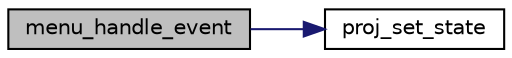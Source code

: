 digraph "menu_handle_event"
{
 // LATEX_PDF_SIZE
  edge [fontname="Helvetica",fontsize="10",labelfontname="Helvetica",labelfontsize="10"];
  node [fontname="Helvetica",fontsize="10",shape=record];
  rankdir="LR";
  Node1 [label="menu_handle_event",height=0.2,width=0.4,color="black", fillcolor="grey75", style="filled", fontcolor="black",tooltip="Handle an event."];
  Node1 -> Node2 [color="midnightblue",fontsize="10",style="solid",fontname="Helvetica"];
  Node2 [label="proj_set_state",height=0.2,width=0.4,color="black", fillcolor="white", style="filled",URL="$group__proj.html#gaba55204dd6584125479aa201ac938688",tooltip="Changes the current state of the programing. This function changes the execution state and makes the ..."];
}
